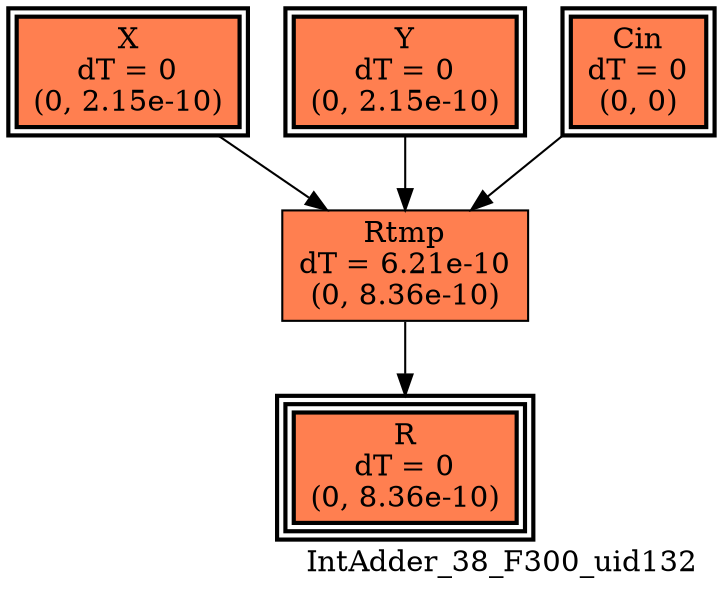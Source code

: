 digraph IntAdder_38_F300_uid132
{
	//graph drawing options
	label=IntAdder_38_F300_uid132;
	labelloc=bottom;
	labeljust=right;
	ratio=auto;
	nodesep=0.25;
	ranksep=0.5;

	//input/output signals of operator IntAdder_38_F300_uid132
	X__IntAdder_38_F300_uid132 [ label="X\ndT = 0\n(0, 2.15e-10)", shape=box, color=black, style="bold, filled", fillcolor=coral, peripheries=2 ];
	Y__IntAdder_38_F300_uid132 [ label="Y\ndT = 0\n(0, 2.15e-10)", shape=box, color=black, style="bold, filled", fillcolor=coral, peripheries=2 ];
	Cin__IntAdder_38_F300_uid132 [ label="Cin\ndT = 0\n(0, 0)", shape=box, color=black, style="bold, filled", fillcolor=coral, peripheries=2 ];
	R__IntAdder_38_F300_uid132 [ label="R\ndT = 0\n(0, 8.36e-10)", shape=box, color=black, style="bold, filled", fillcolor=coral, peripheries=3 ];
	{rank=same X__IntAdder_38_F300_uid132, Y__IntAdder_38_F300_uid132, Cin__IntAdder_38_F300_uid132};
	{rank=same R__IntAdder_38_F300_uid132};
	//internal signals of operator IntAdder_38_F300_uid132
	Rtmp__IntAdder_38_F300_uid132 [ label="Rtmp\ndT = 6.21e-10\n(0, 8.36e-10)", shape=box, color=black, style=filled, fillcolor=coral, peripheries=1 ];

	//subcomponents of operator IntAdder_38_F300_uid132

	//input and internal signal connections of operator IntAdder_38_F300_uid132
	X__IntAdder_38_F300_uid132 -> Rtmp__IntAdder_38_F300_uid132 [ arrowhead=normal, arrowsize=1.0, arrowtail=normal, color=black, dir=forward  ];
	Y__IntAdder_38_F300_uid132 -> Rtmp__IntAdder_38_F300_uid132 [ arrowhead=normal, arrowsize=1.0, arrowtail=normal, color=black, dir=forward  ];
	Cin__IntAdder_38_F300_uid132 -> Rtmp__IntAdder_38_F300_uid132 [ arrowhead=normal, arrowsize=1.0, arrowtail=normal, color=black, dir=forward  ];
	Rtmp__IntAdder_38_F300_uid132 -> R__IntAdder_38_F300_uid132 [ arrowhead=normal, arrowsize=1.0, arrowtail=normal, color=black, dir=forward  ];
}


